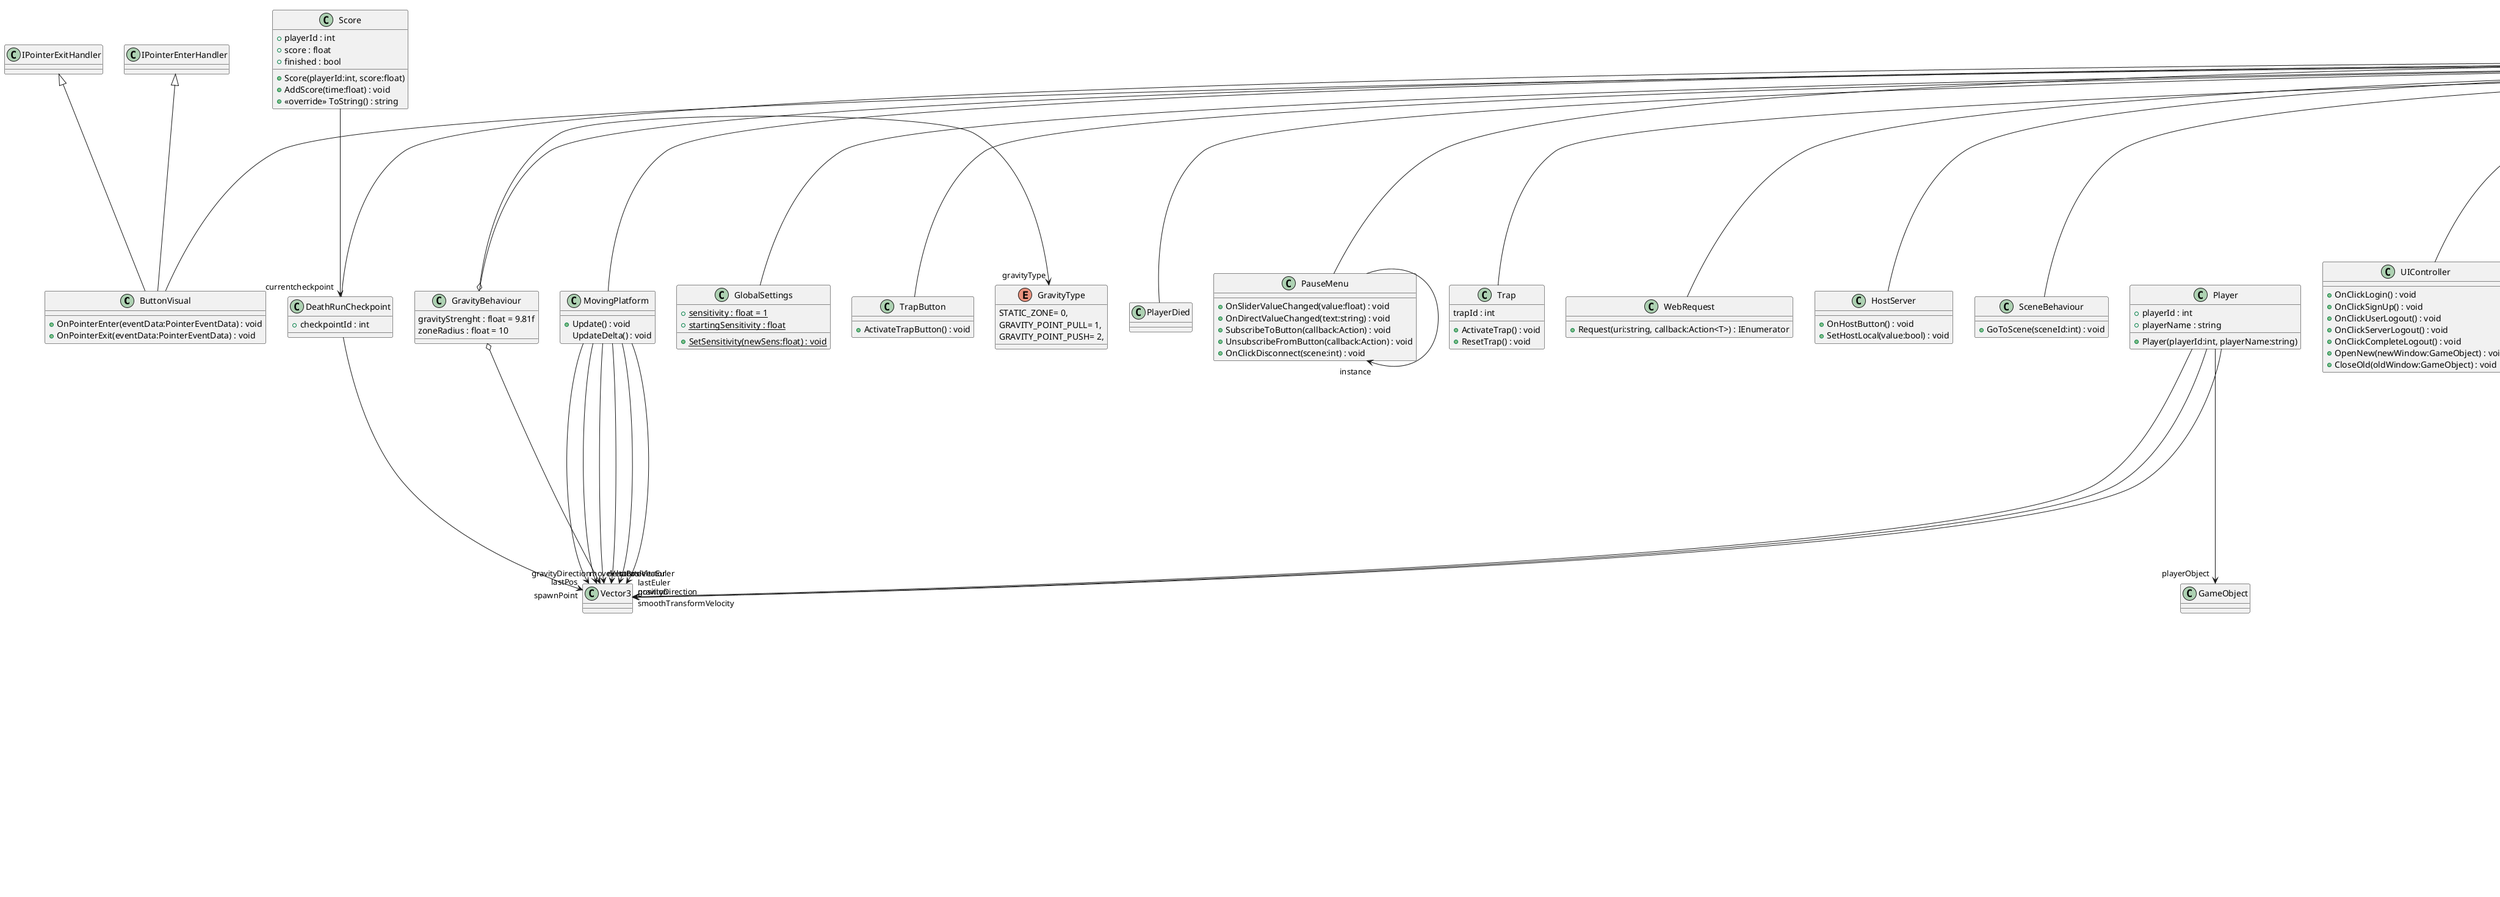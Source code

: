 @startuml
class ButtonVisual {
    + OnPointerEnter(eventData:PointerEventData) : void
    + OnPointerExit(eventData:PointerEventData) : void
}
MonoBehaviour <|-- ButtonVisual
IPointerEnterHandler <|-- ButtonVisual
IPointerExitHandler <|-- ButtonVisual
class DeathRunCheckpoint {
    + checkpointId : int
}
MonoBehaviour <|-- DeathRunCheckpoint
DeathRunCheckpoint --> "spawnPoint" Vector3
class PlayerRotator {
    + RotatePlayer(playerId:int, xDir:float, yDir:float, zDir:float) : void
}
MonoBehaviour <|-- PlayerRotator
class TrapsHandler {
    + AddToTraps(trapId:int, trap:Trap) : void
    + ActivateTrap(trapId:int) : void
}
MonoBehaviour <|-- TrapsHandler
class GlobalSettings {
    + {static} sensitivity : float = 1
    + {static} startingSensitivity : float
    + {static} SetSensitivity(newSens:float) : void
}
MonoBehaviour <|-- GlobalSettings
class TrapButton {
    + ActivateTrapButton() : void
}
MonoBehaviour <|-- TrapButton
class FiniteStateMachine {
    + FiniteStateMachine(startState:BaseState, states:BaseState[])
    + OnUpdate() : void
    + OnFixedUpdate() : void
    + OnLateUpdate() : void
    + SwitchState(newStateStype:System.Type) : void
    + DebugCurrentState() : void
    + GetLastState() : BaseState
}
class PlayerTeleporter {
    + TeleportplayerTo(playerId:int, location:Vector3) : void
}
MonoBehaviour <|-- PlayerTeleporter
class GravityBehaviour {
    gravityStrenght : float = 9.81f
    zoneRadius : float = 10
}
enum GravityType {
    STATIC_ZONE= 0,
    GRAVITY_POINT_PULL= 1,
    GRAVITY_POINT_PUSH= 2,
}
MonoBehaviour <|-- GravityBehaviour
GravityBehaviour o-> "gravityType" GravityType
GravityBehaviour o-> "gravityDirection" Vector3
class SessionVariables {
    + connected : bool = false
    + serverId : int
    + myPlayerId : int
    + myPlayerName : string
}
class Player {
    + playerId : int
    + playerName : string
    + Player(playerId:int, playerName:string)
}
class "Dictionary`2"<T1,T2> {
}
MonoBehaviour <|-- SessionVariables
SessionVariables o-> "playerDictionary<int,Player>" "Dictionary`2"
SessionVariables --> "myGameClient" GameClient
SessionVariables --> "server" GameServer
SessionVariables --> "instance" SessionVariables
Player --> "playerObject" GameObject
Player --> "position" Vector3
Player --> "smoothTransformVelocity" Vector3
Player --> "gravityDirection" Vector3
class PlayerDied {
}
MonoBehaviour <|-- PlayerDied
class PauseMenu {
    + OnSliderValueChanged(value:float) : void
    + OnDirectValueChanged(text:string) : void
    + SubscribeToButton(callback:Action) : void
    + UnsubscribeFromButton(callback:Action) : void
    + OnClickDisconnect(scene:int) : void
}
MonoBehaviour <|-- PauseMenu
PauseMenu --> "instance" PauseMenu
class Trap {
    trapId : int
    + ActivateTrap() : void
    + ResetTrap() : void
}
MonoBehaviour <|-- Trap
class WebRequest {
    + Request(uri:string, callback:Action<T>) : IEnumerator
}
MonoBehaviour <|-- WebRequest
class DeathRunGameLoop {
    + StartAttempt() : void
    + StartGame() : void
    + NextPlayer() : void
    + StartRound() : void
    + EndRound() : void
    + OpenBarriers() : void
    + CloseBarriers() : void
    + EndGame() : void
    + ReachedGoal(playerId:int) : void
    + ReachedCheckpoint(playerId:int, checkpointId:int) : void
    + JoinPlayer(playerId:int) : void
    + LeavePlayer(playerId:int) : void
    + PlayerDied(playerId:int) : void
}
class Score {
    + playerId : int
    + score : float
    + finished : bool
    + Score(playerId:int, score:float)
    + AddScore(time:float) : void
    + <<override>> ToString() : string
}
class Game {
    + game_id : int
}
class "List`1"<T> {
}
class "Dictionary`2"<T1,T2> {
}
MonoBehaviour <|-- DeathRunGameLoop
DeathRunGameLoop o-> "allBarriers<Barriers>" "List`1"
DeathRunGameLoop o-> "checkpoints<int,DeathRunCheckpoint>" "Dictionary`2"
Score --> "currentcheckpoint" DeathRunCheckpoint
class HostServer {
    + OnHostButton() : void
    + SetHostLocal(value:bool) : void
}
MonoBehaviour <|-- HostServer
class ChatBehaviour {
    + SendMessageToServer() : void
    + SendChatMessage(messageText:string) : void
    + OpenChat() : void
    + CloseChat() : void
}
MonoBehaviour <|-- ChatBehaviour
abstract class BaseState {
    + Initialize(stateManager:FiniteStateMachine) : void
    + {abstract} Init() : void
    + {abstract} OnEnter() : void
    + {abstract} OnExit() : void
    + {abstract} OnUpdate() : void
    + {abstract} OnFixedUpdate() : void
    + {abstract} OnLateUpdate() : void
}
MonoBehaviour <|-- BaseState
class SceneBehaviour {
    + GoToScene(sceneId:int) : void
}
MonoBehaviour <|-- SceneBehaviour
class Message {
    + SetActive() : void
    + SetInactive(time:float) : void
}
MonoBehaviour <|-- Message
Message --> "rectTransform" RectTransform
class UIController {
    + OnClickLogin() : void
    + OnClickSignUp() : void
    + OnClickUserLogout() : void
    + OnClickServerLogout() : void
    + OnClickCompleteLogout() : void
    + OpenNew(newWindow:GameObject) : void
    + CloseOld(oldWindow:GameObject) : void
}
MonoBehaviour <|-- UIController
class ServerList {
    + UpdateServerList() : IEnumerator
}
MonoBehaviour <|-- ServerList
class InteractionButton {
    + SubScribeAction(callback:Action) : void
    + UnsubScribeAction(callback:Action) : void
}
MonoBehaviour <|-- InteractionButton
class PlayerTransformer {
    + TransformPlayer(playerId:int, xPos:float, yPos:float, zPos:float) : void
}
MonoBehaviour <|-- PlayerTransformer
class ButtonAction {
    + OnPointerClick(eventData:PointerEventData) : void
    + PredicateAction(predicate:bool) : void
}
MonoBehaviour <|-- ButtonAction
IPointerClickHandler <|-- ButtonAction
ButtonAction --> "OnClickButton" Action
class Barriers {
    + OpenBarriers() : void
    + CloseBarriers() : void
}
MonoBehaviour <|-- Barriers
class DeathRunGoal {
}
MonoBehaviour <|-- DeathRunGoal
class ValidationMessage {
    + ActivateMessage() : void
    + ForceCancelMessage() : void
    + SetMessage(message:string) : void
}
MonoBehaviour <|-- ValidationMessage
class PlayerSpawner {
    + SpawnRemotePlayer(playerId:int, playerName:string, spawnLocation:Vector3) : void
    + SpawnLocalPlayer(playerId:int, playerName:string, spawnLocation:Vector3) : void
    + DespawnPlayer(playerId:int) : void
}
MonoBehaviour <|-- PlayerSpawner
class SO_PlayerSheet {
    + jumpStrength : float
    + groundForce : float
    + groundMaxSpeed : float
    + groundMaxSprintSpeed : float
    + groundMoveSmoothTime : float
    + groundNonMoveSmoothTime : float
    + airForce : float
    + airMaxSpeed : float
    + airMaxSprintSpeed : float
    + airMoveSmoothTime : float
    + airNonMoveSmoothTime : float
    + cameraRotateSmoothTime : float
    + cameraTranslateSmoothTime : float
    + rotateSlerpSpeed : float
}
ScriptableObject <|-- SO_PlayerSheet
class SendSpawnPlayer {
    SpawnWhenConnected() : IEnumerator
}
MonoBehaviour <|-- SendSpawnPlayer
interface IGravity {
    OnEnterZone() : void
    SetGravity(direction:Vector3) : void
    OnExitZone() : void
    GetPosition() : Vector3
    GetBounds() : Bounds
}
class PlayerController {
}
MonoBehaviour <|-- PlayerController
class InPause {
    + <<override>> OnEnter() : void
    + <<override>> OnExit() : void
    + <<override>> OnUpdate() : void
    + <<override>> OnFixedUpdate() : void
    + <<override>> OnLateUpdate() : void
}
PlayerMovement <|-- InPause
class InAir {
    + <<override>> OnUpdate() : void
    + <<override>> OnFixedUpdate() : void
}
PlayerMovement <|-- InAir
class PlayerMovement {
    + <<override>> Init() : void
    + <<override>> OnEnter() : void
    + <<override>> OnExit() : void
    + <<override>> OnFixedUpdate() : void
    + <<override>> OnUpdate() : void
    + <<override>> OnLateUpdate() : void
    + OnEnterZone() : void
    + SetGravity(direction:Vector3) : void
    + OnExitZone() : void
    + GetPosition() : Vector3
    + GetBounds() : Bounds
}
BaseState <|-- PlayerMovement
IGravity <|-- PlayerMovement
class SendPlayerTransform {
}
MonoBehaviour <|-- SendPlayerTransform
class OnGround {
    + <<override>> OnEnter() : void
    + <<override>> OnExit() : void
    + <<override>> OnUpdate() : void
    + <<override>> OnFixedUpdate() : void
}
PlayerMovement <|-- OnGround
class InChat {
    + <<override>> Init() : void
    + <<override>> OnEnter() : void
    + <<override>> OnExit() : void
    + <<override>> OnUpdate() : void
    + <<override>> OnFixedUpdate() : void
    + <<override>> OnLateUpdate() : void
}
PlayerMovement <|-- InChat
class MovingPlatform {
    + Update() : void
    UpdateDelta() : void
}
MonoBehaviour <|-- MovingPlatform
MovingPlatform --> "moveVector" Vector3
MovingPlatform --> "lastPos" Vector3
MovingPlatform --> "deltaPos" Vector3
MovingPlatform --> "rotateVector" Vector3
MovingPlatform --> "lastEuler" Vector3
MovingPlatform --> "deltaEuler" Vector3
class InputHandler {
    + vertical : int = 0
    + horizontal : int = 0
    + isPressedForward : bool
    + pressForwardValue : int
    + isPressedBackward : bool
    + pressBackwardValue : int
    + isPressedLeft : bool
    + pressLeftValue : int
    + isPressedRight : bool
    + pressRightValue : int
    + isPressedJump : bool
    + pressJumpValue : int
    + isPressedAnyKey : bool
    + pressAnyKeyValue : int
    + isPressedMouseLeft : bool
    + pressMouseLeftValue : int
    + isPressedMouseRight : bool
    + pressMouseRightValue : int
    + isPressedOpenChat : bool
    + pressOpenChatValue : int
    + isPressedEscape : bool
    + pressEscapeValue : int
    + isPressedInteract : bool
    + pressInteractValue : int
    + isPressedSprint : bool
    + pressSprintValue : int
}
MonoBehaviour <|-- InputHandler
InputHandler --> "pressForwardFirst" Action
InputHandler --> "pressForwardLast" Action
InputHandler --> "pressBackwardFirst" Action
InputHandler --> "pressBackwardLast" Action
InputHandler --> "pressLeftFirst" Action
InputHandler --> "pressLeftLast" Action
InputHandler --> "pressRightFirst" Action
InputHandler --> "pressRightLast" Action
InputHandler --> "pressJumpFirst" Action
InputHandler --> "pressJumpLast" Action
InputHandler --> "pressAnyKeyFirst" Action
InputHandler --> "pressAnyKeyLast" Action
InputHandler --> "pressMouseLeftFirst" Action
InputHandler --> "pressMouseLeftLast" Action
InputHandler --> "pressMouseRightFirst" Action
InputHandler --> "pressMouseRightLast" Action
InputHandler --> "pressOpenChatFirst" Action
InputHandler --> "pressOpenChatLast" Action
InputHandler --> "pressEscapeFirst" Action
InputHandler --> "pressEscapeLast" Action
InputHandler --> "pressInteractFirst" Action
InputHandler --> "pressInteractLast" Action
InputHandler --> "pressSprintFirst" Action
InputHandler --> "pressSprintLast" Action
InputHandler --> "mouseDelta" Vector2
class Results {
    + <<override>> ToString() : string
}
class Result {
    + code : int
    + session_id : string
    + user_id : int
    + email : string
    + username : string
    + Result()
    + <<override>> ToString() : string
}
class "List`1"<T> {
}
Results --> "results<Result>" "List`1"
class Servers {
    + <<override>> ToString() : string
}
class Server {
    + code : int
    + server_id : int
    + server_name : string
    + ip : string
    + port : int
    + local : int
    + Server()
    + <<override>> ToString() : string
}
class "List`1"<T> {
}
Servers --> "servers<Server>" "List`1"
class GameServer {
    + <<override>> OnData(stream:DataStreamReader) : void
}
BaseServer <|-- GameServer
GameServer --> "deathRunGameLoop" DeathRunGameLoop
class CreateServer {
    + CreateServerObject(ip:string, port:ushort) : void
}
MonoBehaviour <|-- CreateServer
class ServerBehaviourExample {
}
MonoBehaviour <|-- ServerBehaviourExample
ServerBehaviourExample --> "driver" NetworkDriver
class BaseServer {
    + port : ushort = 9000
    + ip : string = "0.0.0.0"
    + <<virtual>> OnData(stream:DataStreamReader) : void
    + <<virtual>> BroadCast(msg:NetMessage) : void
    + SendToClient(connection:NetworkConnection, msg:NetMessage) : void
}
MonoBehaviour <|-- BaseServer
BaseServer --> "driver" NetworkDriver
class Net_Disconnect {
    + playerId : int <<get>> <<set>>
    + Net_Disconnect()
    + Net_Disconnect(playerId:int)
    + Net_Disconnect(reader:DataStreamReader)
    + Net_Disconnect(reader:DataStreamReader, playerSpawner:PlayerSpawner)
    + <<override>> Serialize(writer:DataStreamWriter) : void
    + <<override>> Deserialize(reader:DataStreamReader) : void
    + <<override>> ReceivedOnServer(server:BaseServer) : void
    + <<override>> ReceivedOnClient() : void
}
NetMessage <|-- Net_Disconnect
class Net_CloseBarriers {
    + Net_CloseBarriers()
    + Net_CloseBarriers(reader:DataStreamReader)
    + Net_CloseBarriers(reader:DataStreamReader, deathRunGameLoop:DeathRunGameLoop)
    + <<override>> Serialize(writer:DataStreamWriter) : void
    + <<override>> ReceivedOnClient() : void
}
NetMessage <|-- Net_CloseBarriers
class Net_JoinGame {
    + playerId : int
    + Net_JoinGame()
    + Net_JoinGame(playerId:int)
    + Net_JoinGame(reader:DataStreamReader)
    + Net_JoinGame(reader:DataStreamReader, deathRunGameLoop:DeathRunGameLoop)
    + <<override>> Deserialize(reader:DataStreamReader) : void
    + <<override>> Serialize(writer:DataStreamWriter) : void
    + <<override>> ReceivedOnServer(server:BaseServer) : void
}
NetMessage <|-- Net_JoinGame
class Net_PlayerGravity {
    + playerId : int <<get>> <<set>>
    + xDir : float <<get>> <<set>>
    + yDir : float <<get>> <<set>>
    + zDir : float <<get>> <<set>>
    + Net_PlayerGravity()
    + Net_PlayerGravity(playerId:int, xDir:float, yDir:float, zDir:float)
    + Net_PlayerGravity(reader:DataStreamReader)
    + Net_PlayerGravity(reader:DataStreamReader, playerRotator:PlayerRotator)
    + <<override>> Serialize(writer:DataStreamWriter) : void
    + <<override>> Deserialize(reader:DataStreamReader) : void
    + <<override>> ReceivedOnServer(server:BaseServer) : void
    + <<override>> ReceivedOnClient() : void
}
NetMessage <|-- Net_PlayerGravity
class Net_StartGame {
    + Net_StartGame()
    + Net_StartGame(reader:DataStreamReader)
    + Net_StartGame(reader:DataStreamReader, deathRunGameLoop:DeathRunGameLoop)
    + <<override>> Serialize(writer:DataStreamWriter) : void
    + <<override>> ReceivedOnServer(server:BaseServer) : void
    + <<override>> ReceivedOnClient() : void
}
NetMessage <|-- Net_StartGame
class Net_OpenBarriers {
    + Net_OpenBarriers()
    + Net_OpenBarriers(reader:DataStreamReader)
    + Net_OpenBarriers(reader:DataStreamReader, deathRunGameLoop:DeathRunGameLoop)
    + <<override>> Serialize(writer:DataStreamWriter) : void
    + <<override>> ReceivedOnClient() : void
}
NetMessage <|-- Net_OpenBarriers
class Net_ActivateTrap {
    + trapId : int
    + Net_ActivateTrap()
    + Net_ActivateTrap(trapId:int)
    + Net_ActivateTrap(reader:DataStreamReader)
    + Net_ActivateTrap(reader:DataStreamReader, trapsHandler:TrapsHandler)
    + <<override>> Serialize(writer:DataStreamWriter) : void
    + <<override>> Deserialize(reader:DataStreamReader) : void
    + <<override>> ReceivedOnServer(server:BaseServer) : void
    + <<override>> ReceivedOnClient() : void
}
NetMessage <|-- Net_ActivateTrap
class Net_ReachedCheckpoint {
    + playerId : int <<get>> <<set>>
    + checkpointId : int <<get>> <<set>>
    + Net_ReachedCheckpoint()
    + Net_ReachedCheckpoint(playerId:int, checkpointId:int)
    + Net_ReachedCheckpoint(reader:DataStreamReader)
    + Net_ReachedCheckpoint(reader:DataStreamReader, deathRunGameLoop:DeathRunGameLoop)
    + <<override>> Serialize(writer:DataStreamWriter) : void
    + <<override>> Deserialize(reader:DataStreamReader) : void
    + <<override>> ReceivedOnServer(server:BaseServer) : void
}
NetMessage <|-- Net_ReachedCheckpoint
class Net_ChatMessage {
    + Net_ChatMessage()
    + Net_ChatMessage(reader:DataStreamReader)
    + Net_ChatMessage(reader:DataStreamReader, chatBehaviour:ChatBehaviour)
    + Net_ChatMessage(msg:string)
    + <<override>> Serialize(writer:DataStreamWriter) : void
    + <<override>> Deserialize(reader:DataStreamReader) : void
    + <<override>> ReceivedOnServer(server:BaseServer) : void
    + <<override>> ReceivedOnClient() : void
}
NetMessage <|-- Net_ChatMessage
Net_ChatMessage --> "chatMessage" FixedString512Bytes
class Net_SpawnPlayer {
    + playerId : int <<get>> <<set>>
    + xPos : float <<get>> <<set>>
    + yPos : float <<get>> <<set>>
    + zPos : float <<get>> <<set>>
    + Net_SpawnPlayer()
    + Net_SpawnPlayer(playerId:int, playerName:string, xPos:float, yPos:float, zPos:float)
    + Net_SpawnPlayer(reader:DataStreamReader)
    + Net_SpawnPlayer(reader:DataStreamReader, playerSpawner:PlayerSpawner)
    + <<override>> Serialize(writer:DataStreamWriter) : void
    + <<override>> Deserialize(reader:DataStreamReader) : void
    + <<override>> ReceivedOnServer(server:BaseServer) : void
    + <<override>> ReceivedOnClient() : void
}
NetMessage <|-- Net_SpawnPlayer
Net_SpawnPlayer --> "playerName" FixedString128Bytes
class Net_PlayerTransform {
    + playerId : int <<get>> <<set>>
    + xPos : float <<get>> <<set>>
    + yPos : float <<get>> <<set>>
    + zPos : float <<get>> <<set>>
    + Net_PlayerTransform()
    + Net_PlayerTransform(playerId:int, xPos:float, yPos:float, zPos:float)
    + Net_PlayerTransform(reader:DataStreamReader)
    + Net_PlayerTransform(reader:DataStreamReader, playerTransformer:PlayerTransformer)
    + <<override>> Serialize(writer:DataStreamWriter) : void
    + <<override>> Deserialize(reader:DataStreamReader) : void
    + <<override>> ReceivedOnServer(server:BaseServer) : void
    + <<override>> ReceivedOnClient() : void
}
NetMessage <|-- Net_PlayerTransform
class Net_ReachedGoal {
    + playerId : int <<get>> <<set>>
    + Net_ReachedGoal()
    + Net_ReachedGoal(playerId:int)
    + Net_ReachedGoal(reader:DataStreamReader)
    + Net_ReachedGoal(reader:DataStreamReader, deathRunGameLoop:DeathRunGameLoop)
    + <<override>> Serialize(writer:DataStreamWriter) : void
    + <<override>> Deserialize(reader:DataStreamReader) : void
    + <<override>> ReceivedOnServer(server:BaseServer) : void
}
NetMessage <|-- Net_ReachedGoal
class Net_LeaveGame {
    + playerId : int
    + Net_LeaveGame()
    + Net_LeaveGame(playerId:int)
    + Net_LeaveGame(reader:DataStreamReader)
    + Net_LeaveGame(reader:DataStreamReader, deathRunGameLoop:DeathRunGameLoop)
    + <<override>> Deserialize(reader:DataStreamReader) : void
    + <<override>> Serialize(writer:DataStreamWriter) : void
    + <<override>> ReceivedOnServer(server:BaseServer) : void
}
NetMessage <|-- Net_LeaveGame
enum OpCode {
    CHAT_MESSAGE= 1,
    SPAWN_PLAYER= 2,
    PLAYER_TRANSFORM= 3,
    START_GAME= 4,
    REACHED_GOAL= 5,
    ACTIVATE_TRAP= 6,
    TELEPORT_PLAYER= 7,
    OPEN_BARRIERS= 8,
    CLOSE_BARRIERS= 9,
    JOIN_GAME= 10,
    LEAVE_GAME= 11,
    PLAYER_GRAVITY= 12,
    PLAYER_DIED= 13,
    REACHED_CHECKPOINT= 14,
    PLAYER_DISCONNECT= 15,
}
class Net_PlayerDied {
    + playerId : int <<get>> <<set>>
    + Net_PlayerDied()
    + Net_PlayerDied(playerId:int)
    + Net_PlayerDied(reader:DataStreamReader)
    + Net_PlayerDied(reader:DataStreamReader, deathRunGameLoop:DeathRunGameLoop)
    + <<override>> Serialize(writer:DataStreamWriter) : void
    + <<override>> Deserialize(reader:DataStreamReader) : void
    + <<override>> ReceivedOnServer(server:BaseServer) : void
}
NetMessage <|-- Net_PlayerDied
class NetMessage {
    + <<virtual>> Serialize(writer:DataStreamWriter) : void
    + <<virtual>> Deserialize(reader:DataStreamReader) : void
    + <<virtual>> ReceivedOnClient() : void
    + <<virtual>> ReceivedOnServer(server:BaseServer) : void
}
NetMessage --> "code" OpCode
class Net_TeleportPlayer {
    + playerId : int <<get>> <<set>>
    + xPos : float <<get>> <<set>>
    + yPos : float <<get>> <<set>>
    + zPos : float <<get>> <<set>>
    + Net_TeleportPlayer()
    + Net_TeleportPlayer(reader:DataStreamReader)
    + Net_TeleportPlayer(reader:DataStreamReader, playerTeleporter:PlayerTeleporter)
    + Net_TeleportPlayer(playerId:int, xPos:float, yPos:float, zPos:float)
    + <<override>> Serialize(writer:DataStreamWriter) : void
    + <<override>> Deserialize(reader:DataStreamReader) : void
    + <<override>> ReceivedOnServer(server:BaseServer) : void
    + <<override>> ReceivedOnClient() : void
}
NetMessage <|-- Net_TeleportPlayer
class ClientBehaviourExample {
    + Done : bool
}
MonoBehaviour <|-- ClientBehaviourExample
ClientBehaviourExample --> "driver" NetworkDriver
ClientBehaviourExample --> "connection" NetworkConnection
class CreateClient {
    + CreateClientObject(ip:string, port:ushort) : void
}
MonoBehaviour <|-- CreateClient
class BaseClient {
    + ip : string = "127.0.0.1"
    + port : ushort = 9000
    + <<virtual>> OnData(stream:DataStreamReader) : void
    + SendToServer(msg:NetMessage) : void
}
MonoBehaviour <|-- BaseClient
BaseClient --> "driver" NetworkDriver
class GameClient {
    + <<override>> OnData(stream:DataStreamReader) : void
}
BaseClient <|-- GameClient
GameClient --> "chatBehaviour" ChatBehaviour
GameClient --> "playerSpawner" PlayerSpawner
GameClient --> "playerTransformer" PlayerTransformer
GameClient --> "playerRotator" PlayerRotator
GameClient --> "trapsHandler" TrapsHandler
GameClient --> "playerTeleporter" PlayerTeleporter
GameClient --> "deathRunGameLoop" DeathRunGameLoop
@enduml
